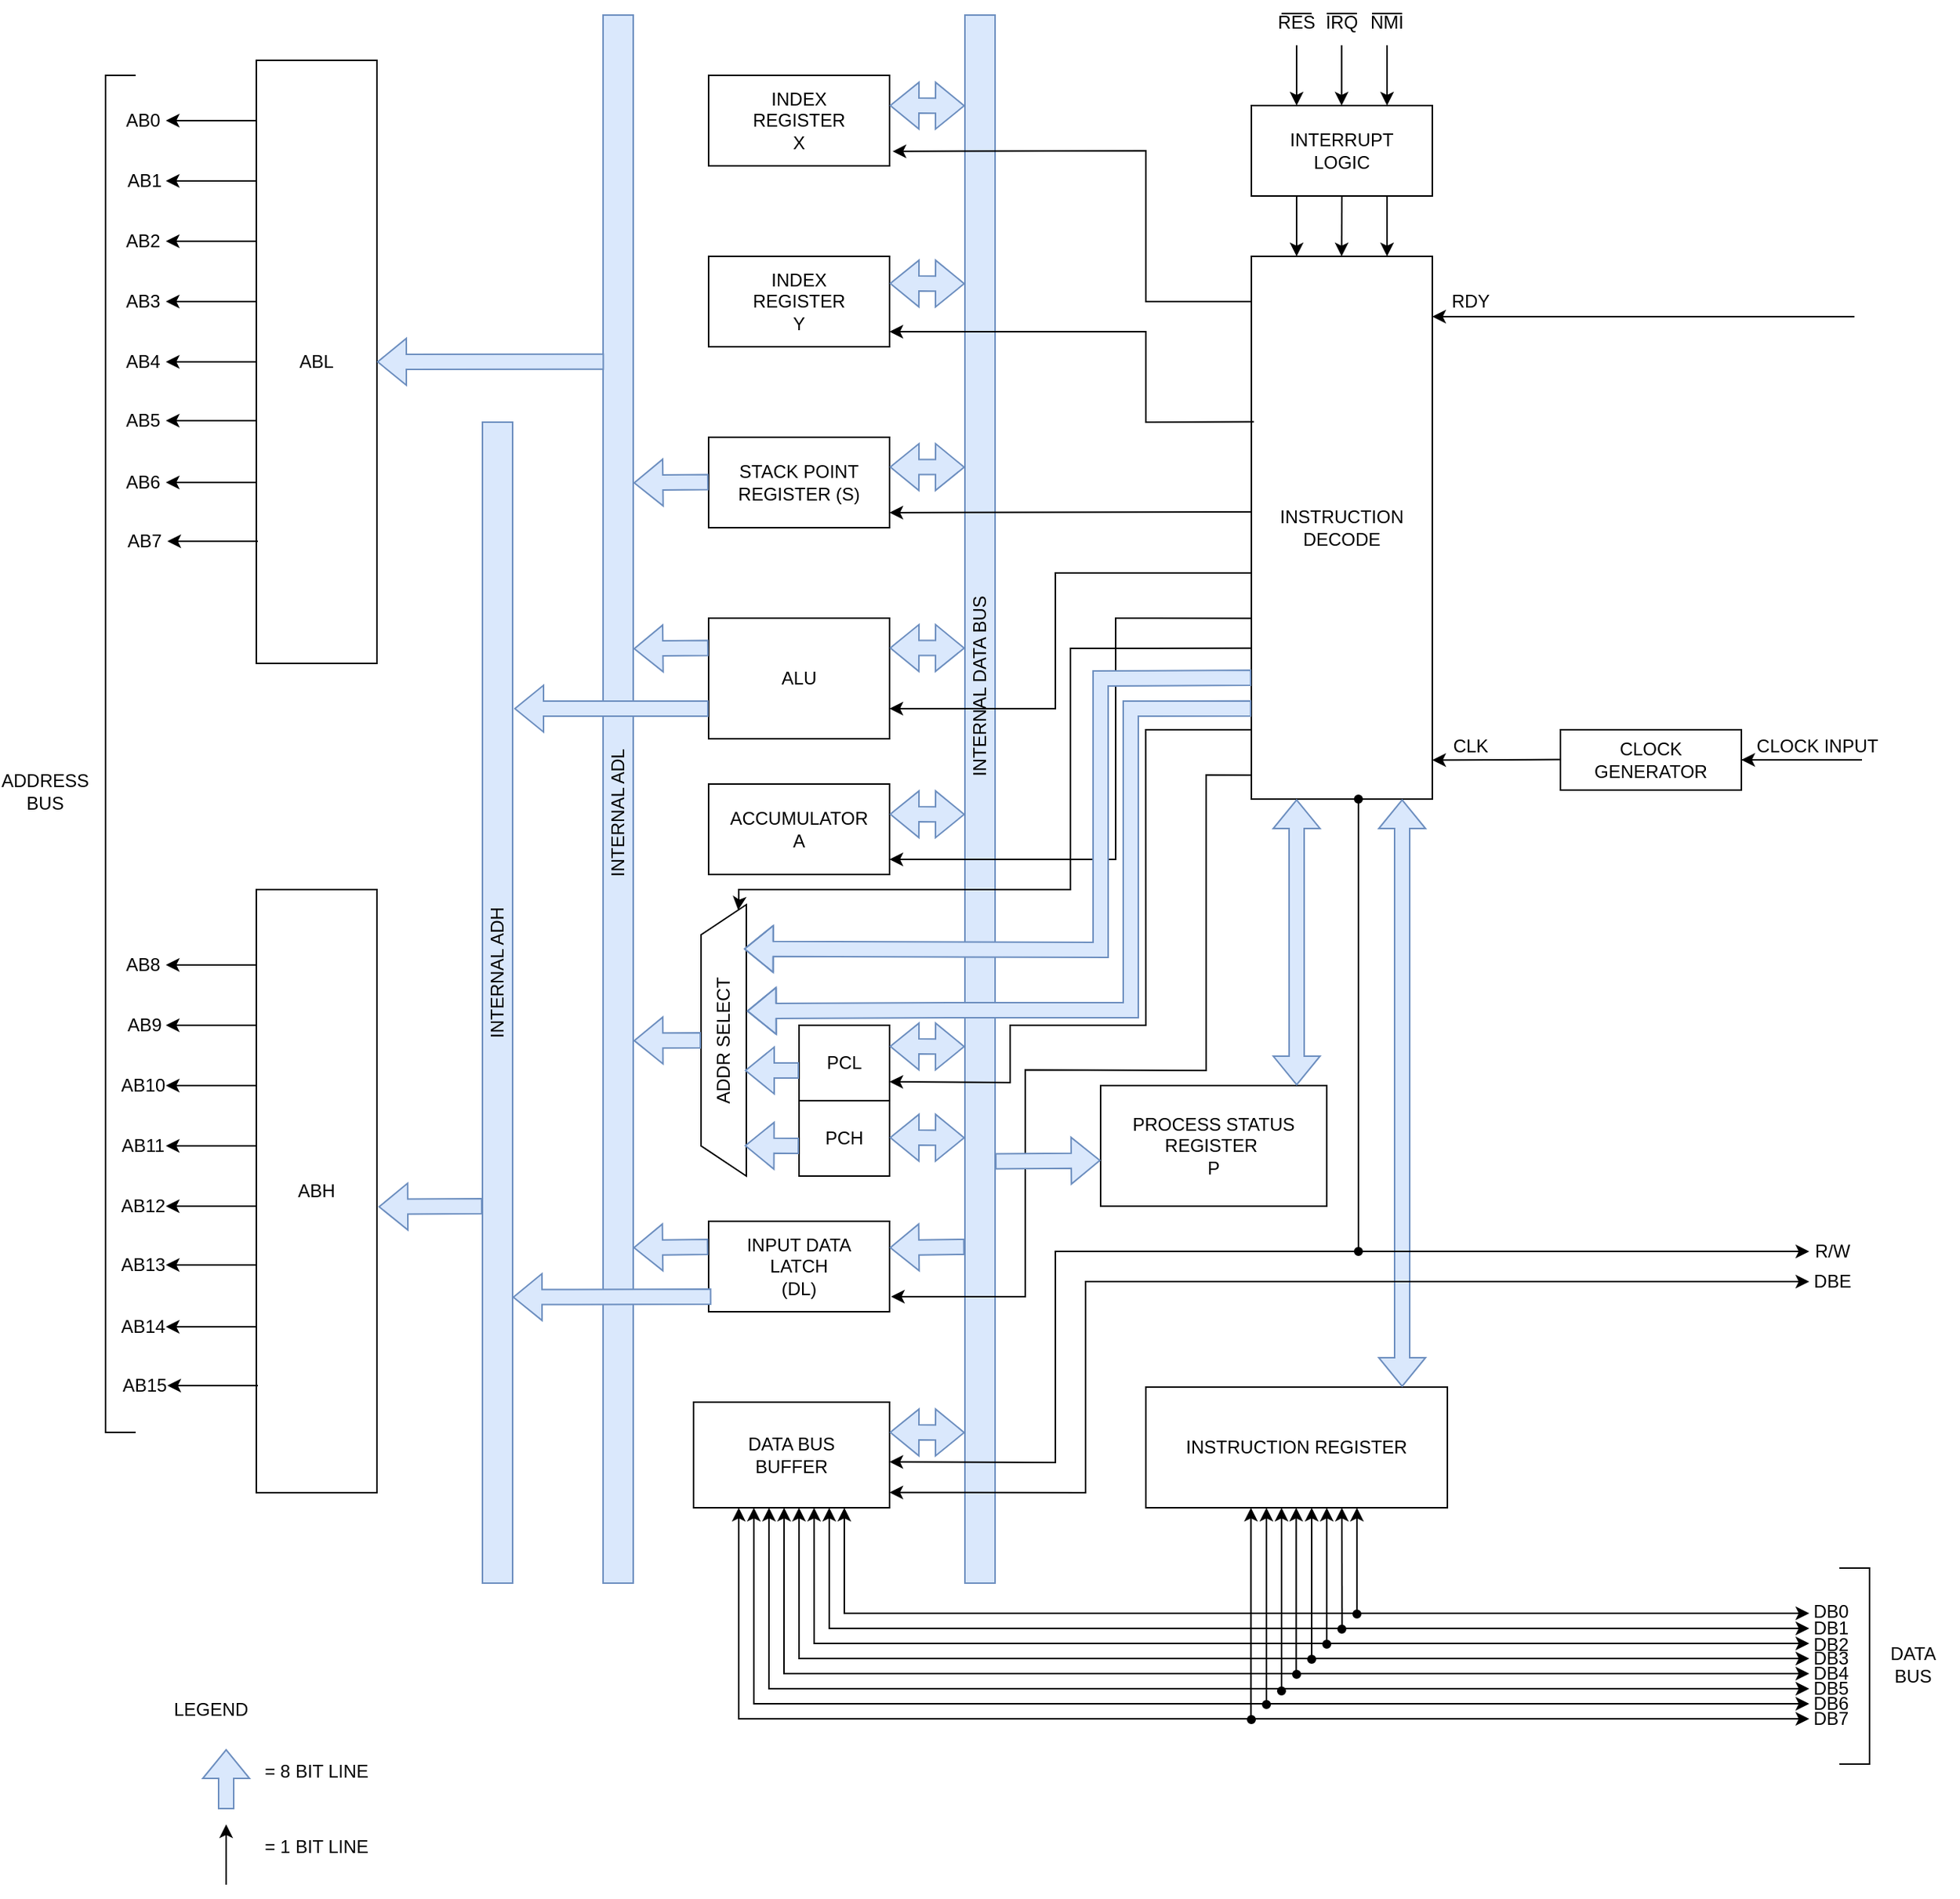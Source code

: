 <mxfile version="26.1.1">
  <diagram name="Page-1" id="vT3iJtzjQtRPzJRklqwh">
    <mxGraphModel dx="931" dy="643" grid="1" gridSize="10" guides="1" tooltips="1" connect="1" arrows="1" fold="1" page="1" pageScale="1" pageWidth="1575" pageHeight="1654" math="0" shadow="0">
      <root>
        <mxCell id="0" />
        <mxCell id="1" parent="0" />
        <mxCell id="IT8jkF3c_iKPxxVVUz1t-1" value="INSTRUCTION DECODE" style="rounded=0;whiteSpace=wrap;html=1;" parent="1" vertex="1">
          <mxGeometry x="1040" y="330" width="120" height="360" as="geometry" />
        </mxCell>
        <mxCell id="IT8jkF3c_iKPxxVVUz1t-2" value="CLOCK GENERATOR" style="rounded=0;whiteSpace=wrap;html=1;" parent="1" vertex="1">
          <mxGeometry x="1245" y="644" width="120" height="40" as="geometry" />
        </mxCell>
        <mxCell id="IT8jkF3c_iKPxxVVUz1t-9" value="" style="endArrow=classic;html=1;rounded=0;exitX=0;exitY=0.891;exitDx=0;exitDy=0;exitPerimeter=0;" parent="1" edge="1">
          <mxGeometry width="50" height="50" relative="1" as="geometry">
            <mxPoint x="1245" y="663.76" as="sourcePoint" />
            <mxPoint x="1160" y="664.12" as="targetPoint" />
          </mxGeometry>
        </mxCell>
        <mxCell id="IT8jkF3c_iKPxxVVUz1t-10" value="" style="endArrow=classic;html=1;rounded=0;" parent="1" target="IT8jkF3c_iKPxxVVUz1t-2" edge="1">
          <mxGeometry width="50" height="50" relative="1" as="geometry">
            <mxPoint x="1365" y="664" as="sourcePoint" />
            <mxPoint x="1415" y="614" as="targetPoint" />
            <Array as="points">
              <mxPoint x="1445" y="664" />
            </Array>
          </mxGeometry>
        </mxCell>
        <mxCell id="IT8jkF3c_iKPxxVVUz1t-11" value="CLOCK INPUT" style="text;html=1;align=center;verticalAlign=middle;resizable=0;points=[];autosize=1;strokeColor=none;fillColor=none;" parent="1" vertex="1">
          <mxGeometry x="1365" y="640" width="100" height="30" as="geometry" />
        </mxCell>
        <mxCell id="IT8jkF3c_iKPxxVVUz1t-12" value="" style="endArrow=classic;html=1;rounded=0;" parent="1" edge="1">
          <mxGeometry width="50" height="50" relative="1" as="geometry">
            <mxPoint x="1440" y="370" as="sourcePoint" />
            <mxPoint x="1160" y="370" as="targetPoint" />
          </mxGeometry>
        </mxCell>
        <mxCell id="IT8jkF3c_iKPxxVVUz1t-13" value="RDY" style="text;html=1;align=center;verticalAlign=middle;resizable=0;points=[];autosize=1;strokeColor=none;fillColor=none;" parent="1" vertex="1">
          <mxGeometry x="1160" y="345" width="50" height="30" as="geometry" />
        </mxCell>
        <mxCell id="IT8jkF3c_iKPxxVVUz1t-14" value="CLK" style="text;html=1;align=center;verticalAlign=middle;resizable=0;points=[];autosize=1;strokeColor=none;fillColor=none;" parent="1" vertex="1">
          <mxGeometry x="1160" y="640" width="50" height="30" as="geometry" />
        </mxCell>
        <mxCell id="IT8jkF3c_iKPxxVVUz1t-17" value="" style="endArrow=classic;html=1;rounded=0;entryX=0.333;entryY=0;entryDx=0;entryDy=0;entryPerimeter=0;" parent="1" edge="1">
          <mxGeometry width="50" height="50" relative="1" as="geometry">
            <mxPoint x="1070" y="290" as="sourcePoint" />
            <mxPoint x="1070" y="330" as="targetPoint" />
          </mxGeometry>
        </mxCell>
        <mxCell id="IT8jkF3c_iKPxxVVUz1t-18" value="" style="endArrow=classic;html=1;rounded=0;entryX=0.333;entryY=0;entryDx=0;entryDy=0;entryPerimeter=0;" parent="1" edge="1">
          <mxGeometry width="50" height="50" relative="1" as="geometry">
            <mxPoint x="1100" y="290" as="sourcePoint" />
            <mxPoint x="1099.84" y="330" as="targetPoint" />
          </mxGeometry>
        </mxCell>
        <mxCell id="IT8jkF3c_iKPxxVVUz1t-19" value="" style="endArrow=classic;html=1;rounded=0;entryX=0.333;entryY=0;entryDx=0;entryDy=0;entryPerimeter=0;" parent="1" edge="1">
          <mxGeometry width="50" height="50" relative="1" as="geometry">
            <mxPoint x="1130" y="290" as="sourcePoint" />
            <mxPoint x="1130" y="330" as="targetPoint" />
          </mxGeometry>
        </mxCell>
        <mxCell id="IT8jkF3c_iKPxxVVUz1t-21" value="INTERRUPT&lt;br&gt;LOGIC" style="rounded=0;whiteSpace=wrap;html=1;" parent="1" vertex="1">
          <mxGeometry x="1040" y="230" width="120" height="60" as="geometry" />
        </mxCell>
        <mxCell id="IT8jkF3c_iKPxxVVUz1t-22" value="" style="endArrow=classic;html=1;rounded=0;entryX=0.25;entryY=0;entryDx=0;entryDy=0;" parent="1" target="IT8jkF3c_iKPxxVVUz1t-21" edge="1">
          <mxGeometry width="50" height="50" relative="1" as="geometry">
            <mxPoint x="1070" y="190" as="sourcePoint" />
            <mxPoint x="1130" y="170" as="targetPoint" />
          </mxGeometry>
        </mxCell>
        <mxCell id="IT8jkF3c_iKPxxVVUz1t-23" value="" style="endArrow=classic;html=1;rounded=0;entryX=0.25;entryY=0;entryDx=0;entryDy=0;" parent="1" edge="1">
          <mxGeometry width="50" height="50" relative="1" as="geometry">
            <mxPoint x="1099.84" y="190" as="sourcePoint" />
            <mxPoint x="1099.84" y="230" as="targetPoint" />
          </mxGeometry>
        </mxCell>
        <mxCell id="IT8jkF3c_iKPxxVVUz1t-24" value="" style="endArrow=classic;html=1;rounded=0;entryX=0.25;entryY=0;entryDx=0;entryDy=0;" parent="1" edge="1">
          <mxGeometry width="50" height="50" relative="1" as="geometry">
            <mxPoint x="1130" y="190" as="sourcePoint" />
            <mxPoint x="1130" y="230" as="targetPoint" />
          </mxGeometry>
        </mxCell>
        <mxCell id="IT8jkF3c_iKPxxVVUz1t-26" value="RES" style="text;html=1;align=center;verticalAlign=middle;whiteSpace=wrap;rounded=0;" parent="1" vertex="1">
          <mxGeometry x="1040" y="160" width="60" height="30" as="geometry" />
        </mxCell>
        <mxCell id="IT8jkF3c_iKPxxVVUz1t-27" value="IRQ" style="text;html=1;align=center;verticalAlign=middle;whiteSpace=wrap;rounded=0;" parent="1" vertex="1">
          <mxGeometry x="1070" y="160" width="60" height="30" as="geometry" />
        </mxCell>
        <mxCell id="IT8jkF3c_iKPxxVVUz1t-28" value="NMI" style="text;html=1;align=center;verticalAlign=middle;whiteSpace=wrap;rounded=0;" parent="1" vertex="1">
          <mxGeometry x="1100" y="160" width="60" height="30" as="geometry" />
        </mxCell>
        <mxCell id="IT8jkF3c_iKPxxVVUz1t-31" value="" style="endArrow=none;html=1;rounded=0;" parent="1" edge="1">
          <mxGeometry width="50" height="50" relative="1" as="geometry">
            <mxPoint x="1080" y="169" as="sourcePoint" />
            <mxPoint x="1060" y="169" as="targetPoint" />
          </mxGeometry>
        </mxCell>
        <mxCell id="IT8jkF3c_iKPxxVVUz1t-34" value="" style="endArrow=none;html=1;rounded=0;" parent="1" edge="1">
          <mxGeometry width="50" height="50" relative="1" as="geometry">
            <mxPoint x="1110" y="169" as="sourcePoint" />
            <mxPoint x="1090" y="169" as="targetPoint" />
          </mxGeometry>
        </mxCell>
        <mxCell id="IT8jkF3c_iKPxxVVUz1t-35" value="" style="endArrow=none;html=1;rounded=0;" parent="1" edge="1">
          <mxGeometry width="50" height="50" relative="1" as="geometry">
            <mxPoint x="1140" y="169" as="sourcePoint" />
            <mxPoint x="1120" y="169" as="targetPoint" />
          </mxGeometry>
        </mxCell>
        <mxCell id="IT8jkF3c_iKPxxVVUz1t-36" value="INDEX &lt;br&gt;REGISTER&lt;div&gt;X&lt;/div&gt;" style="rounded=0;whiteSpace=wrap;html=1;" parent="1" vertex="1">
          <mxGeometry x="680" y="210" width="120" height="60" as="geometry" />
        </mxCell>
        <mxCell id="IT8jkF3c_iKPxxVVUz1t-37" value="INDEX &lt;br&gt;REGISTER&lt;div&gt;Y&lt;/div&gt;" style="rounded=0;whiteSpace=wrap;html=1;" parent="1" vertex="1">
          <mxGeometry x="680" y="330" width="120" height="60" as="geometry" />
        </mxCell>
        <mxCell id="IT8jkF3c_iKPxxVVUz1t-38" value="STACK POINT&lt;br&gt;REGISTER (S)" style="rounded=0;whiteSpace=wrap;html=1;" parent="1" vertex="1">
          <mxGeometry x="680" y="450" width="120" height="60" as="geometry" />
        </mxCell>
        <mxCell id="IT8jkF3c_iKPxxVVUz1t-39" value="&lt;div&gt;&lt;br&gt;&lt;/div&gt;ALU&lt;br&gt;&lt;div&gt;&lt;br&gt;&lt;/div&gt;" style="rounded=0;whiteSpace=wrap;html=1;" parent="1" vertex="1">
          <mxGeometry x="680" y="570" width="120" height="80" as="geometry" />
        </mxCell>
        <mxCell id="IT8jkF3c_iKPxxVVUz1t-40" value="&lt;div&gt;ACCUMULATOR&lt;br&gt;A&lt;/div&gt;" style="rounded=0;whiteSpace=wrap;html=1;" parent="1" vertex="1">
          <mxGeometry x="680" y="680" width="120" height="60" as="geometry" />
        </mxCell>
        <mxCell id="IT8jkF3c_iKPxxVVUz1t-41" value="PCL" style="rounded=0;whiteSpace=wrap;html=1;" parent="1" vertex="1">
          <mxGeometry x="740" y="840" width="60" height="50" as="geometry" />
        </mxCell>
        <mxCell id="IT8jkF3c_iKPxxVVUz1t-42" value="PCH" style="rounded=0;whiteSpace=wrap;html=1;" parent="1" vertex="1">
          <mxGeometry x="740" y="890" width="60" height="50" as="geometry" />
        </mxCell>
        <mxCell id="IT8jkF3c_iKPxxVVUz1t-43" value="INPUT DATA&lt;br&gt;LATCH&lt;br&gt;(DL)" style="rounded=0;whiteSpace=wrap;html=1;" parent="1" vertex="1">
          <mxGeometry x="680" y="970" width="120" height="60" as="geometry" />
        </mxCell>
        <mxCell id="IT8jkF3c_iKPxxVVUz1t-44" value="DATA BUS&lt;br&gt;BUFFER" style="rounded=0;whiteSpace=wrap;html=1;" parent="1" vertex="1">
          <mxGeometry x="670" y="1090" width="130" height="70" as="geometry" />
        </mxCell>
        <mxCell id="IT8jkF3c_iKPxxVVUz1t-46" value="" style="rounded=0;whiteSpace=wrap;html=1;fillColor=#dae8fc;strokeColor=#6c8ebf;" parent="1" vertex="1">
          <mxGeometry x="850" y="170" width="20" height="1040" as="geometry" />
        </mxCell>
        <mxCell id="IT8jkF3c_iKPxxVVUz1t-47" value="" style="shape=flexArrow;endArrow=classic;startArrow=classic;html=1;rounded=0;exitX=1;exitY=0.5;exitDx=0;exitDy=0;fillColor=#dae8fc;strokeColor=#6c8ebf;" parent="1" edge="1">
          <mxGeometry width="100" height="100" relative="1" as="geometry">
            <mxPoint x="800" y="230.0" as="sourcePoint" />
            <mxPoint x="850" y="230.14" as="targetPoint" />
          </mxGeometry>
        </mxCell>
        <mxCell id="IT8jkF3c_iKPxxVVUz1t-48" value="" style="shape=flexArrow;endArrow=classic;startArrow=classic;html=1;rounded=0;exitX=1;exitY=0.5;exitDx=0;exitDy=0;fillColor=#dae8fc;strokeColor=#6c8ebf;" parent="1" edge="1">
          <mxGeometry width="100" height="100" relative="1" as="geometry">
            <mxPoint x="800" y="348.0" as="sourcePoint" />
            <mxPoint x="850" y="348.14" as="targetPoint" />
          </mxGeometry>
        </mxCell>
        <mxCell id="IT8jkF3c_iKPxxVVUz1t-49" value="" style="shape=flexArrow;endArrow=classic;startArrow=classic;html=1;rounded=0;exitX=1;exitY=0.5;exitDx=0;exitDy=0;fillColor=#dae8fc;strokeColor=#6c8ebf;" parent="1" edge="1">
          <mxGeometry width="100" height="100" relative="1" as="geometry">
            <mxPoint x="800" y="469.71" as="sourcePoint" />
            <mxPoint x="850" y="469.85" as="targetPoint" />
          </mxGeometry>
        </mxCell>
        <mxCell id="IT8jkF3c_iKPxxVVUz1t-50" value="" style="shape=flexArrow;endArrow=classic;startArrow=classic;html=1;rounded=0;exitX=1;exitY=0.5;exitDx=0;exitDy=0;fillColor=#dae8fc;strokeColor=#6c8ebf;" parent="1" edge="1">
          <mxGeometry width="100" height="100" relative="1" as="geometry">
            <mxPoint x="800" y="589.71" as="sourcePoint" />
            <mxPoint x="850" y="589.85" as="targetPoint" />
          </mxGeometry>
        </mxCell>
        <mxCell id="IT8jkF3c_iKPxxVVUz1t-51" value="" style="shape=flexArrow;endArrow=classic;startArrow=classic;html=1;rounded=0;exitX=1;exitY=0.5;exitDx=0;exitDy=0;fillColor=#dae8fc;strokeColor=#6c8ebf;" parent="1" edge="1">
          <mxGeometry width="100" height="100" relative="1" as="geometry">
            <mxPoint x="800" y="700" as="sourcePoint" />
            <mxPoint x="850" y="700.14" as="targetPoint" />
          </mxGeometry>
        </mxCell>
        <mxCell id="IT8jkF3c_iKPxxVVUz1t-52" value="" style="shape=flexArrow;endArrow=classic;startArrow=classic;html=1;rounded=0;exitX=1;exitY=0.5;exitDx=0;exitDy=0;fillColor=#dae8fc;strokeColor=#6c8ebf;" parent="1" edge="1">
          <mxGeometry width="100" height="100" relative="1" as="geometry">
            <mxPoint x="800" y="854" as="sourcePoint" />
            <mxPoint x="850" y="854.14" as="targetPoint" />
          </mxGeometry>
        </mxCell>
        <mxCell id="IT8jkF3c_iKPxxVVUz1t-53" value="" style="shape=flexArrow;endArrow=classic;startArrow=classic;html=1;rounded=0;exitX=1;exitY=0.5;exitDx=0;exitDy=0;fillColor=#dae8fc;strokeColor=#6c8ebf;" parent="1" edge="1">
          <mxGeometry width="100" height="100" relative="1" as="geometry">
            <mxPoint x="800" y="914.5" as="sourcePoint" />
            <mxPoint x="850" y="914.64" as="targetPoint" />
          </mxGeometry>
        </mxCell>
        <mxCell id="IT8jkF3c_iKPxxVVUz1t-56" value="" style="endArrow=classic;html=1;rounded=0;exitX=0;exitY=0.929;exitDx=0;exitDy=0;exitPerimeter=0;" parent="1" edge="1">
          <mxGeometry width="50" height="50" relative="1" as="geometry">
            <mxPoint x="1040.0" y="674.1" as="sourcePoint" />
            <mxPoint x="801" y="1020" as="targetPoint" />
            <Array as="points">
              <mxPoint x="1010" y="674" />
              <mxPoint x="1010" y="870" />
              <mxPoint x="890" y="869.66" />
              <mxPoint x="890" y="1020" />
            </Array>
          </mxGeometry>
        </mxCell>
        <mxCell id="IT8jkF3c_iKPxxVVUz1t-57" value="" style="endArrow=classic;html=1;rounded=0;exitX=0.001;exitY=0.861;exitDx=0;exitDy=0;exitPerimeter=0;entryX=1;entryY=0.75;entryDx=0;entryDy=0;" parent="1" edge="1" target="IT8jkF3c_iKPxxVVUz1t-41">
          <mxGeometry width="50" height="50" relative="1" as="geometry">
            <mxPoint x="1040.0" y="644" as="sourcePoint" />
            <mxPoint x="799.88" y="851.54" as="targetPoint" />
            <Array as="points">
              <mxPoint x="969.88" y="644.04" />
              <mxPoint x="970" y="840" />
              <mxPoint x="920" y="840" />
              <mxPoint x="880" y="840" />
              <mxPoint x="880" y="878" />
            </Array>
          </mxGeometry>
        </mxCell>
        <mxCell id="IT8jkF3c_iKPxxVVUz1t-59" value="" style="rounded=0;whiteSpace=wrap;html=1;fillColor=#dae8fc;strokeColor=#6c8ebf;" parent="1" vertex="1">
          <mxGeometry x="610" y="170" width="20" height="1040" as="geometry" />
        </mxCell>
        <mxCell id="IT8jkF3c_iKPxxVVUz1t-60" value="" style="shape=flexArrow;endArrow=classic;html=1;rounded=0;entryX=1.009;entryY=0.313;entryDx=0;entryDy=0;entryPerimeter=0;exitX=0;exitY=0.75;exitDx=0;exitDy=0;fillColor=#dae8fc;strokeColor=#6c8ebf;" parent="1" edge="1">
          <mxGeometry width="50" height="50" relative="1" as="geometry">
            <mxPoint x="680" y="479.74" as="sourcePoint" />
            <mxPoint x="630.18" y="480.26" as="targetPoint" />
          </mxGeometry>
        </mxCell>
        <mxCell id="IT8jkF3c_iKPxxVVUz1t-61" value="" style="shape=flexArrow;endArrow=classic;html=1;rounded=0;entryX=1.009;entryY=0.313;entryDx=0;entryDy=0;entryPerimeter=0;exitX=0;exitY=0.75;exitDx=0;exitDy=0;fillColor=#dae8fc;strokeColor=#6c8ebf;" parent="1" edge="1">
          <mxGeometry width="50" height="50" relative="1" as="geometry">
            <mxPoint x="680" y="589.74" as="sourcePoint" />
            <mxPoint x="630.18" y="590.26" as="targetPoint" />
          </mxGeometry>
        </mxCell>
        <mxCell id="IT8jkF3c_iKPxxVVUz1t-63" value="" style="shape=flexArrow;endArrow=classic;html=1;rounded=0;entryX=1.009;entryY=0.313;entryDx=0;entryDy=0;entryPerimeter=0;exitX=0;exitY=0.75;exitDx=0;exitDy=0;fillColor=#dae8fc;strokeColor=#6c8ebf;" parent="1" edge="1">
          <mxGeometry width="50" height="50" relative="1" as="geometry">
            <mxPoint x="679.82" y="987" as="sourcePoint" />
            <mxPoint x="630" y="987.52" as="targetPoint" />
          </mxGeometry>
        </mxCell>
        <mxCell id="IT8jkF3c_iKPxxVVUz1t-64" value="" style="shape=flexArrow;endArrow=classic;html=1;rounded=0;entryX=1.009;entryY=0.313;entryDx=0;entryDy=0;entryPerimeter=0;exitX=0;exitY=0.75;exitDx=0;exitDy=0;fillColor=#dae8fc;strokeColor=#6c8ebf;" parent="1" edge="1">
          <mxGeometry width="50" height="50" relative="1" as="geometry">
            <mxPoint x="849.82" y="987" as="sourcePoint" />
            <mxPoint x="800" y="987.52" as="targetPoint" />
          </mxGeometry>
        </mxCell>
        <mxCell id="IT8jkF3c_iKPxxVVUz1t-67" value="ABL" style="rounded=0;whiteSpace=wrap;html=1;" parent="1" vertex="1">
          <mxGeometry x="380" y="200" width="80" height="400" as="geometry" />
        </mxCell>
        <mxCell id="IT8jkF3c_iKPxxVVUz1t-68" value="" style="rounded=0;whiteSpace=wrap;html=1;fillColor=#dae8fc;strokeColor=#6c8ebf;" parent="1" vertex="1">
          <mxGeometry x="530" y="440" width="20" height="770" as="geometry" />
        </mxCell>
        <mxCell id="IT8jkF3c_iKPxxVVUz1t-69" value="INTERNAL ADL" style="text;html=1;align=center;verticalAlign=middle;whiteSpace=wrap;rounded=0;rotation=-90;" parent="1" vertex="1">
          <mxGeometry x="540" y="684" width="160" height="30" as="geometry" />
        </mxCell>
        <mxCell id="IT8jkF3c_iKPxxVVUz1t-70" value="INTERNAL DATA BUS" style="text;html=1;align=center;verticalAlign=middle;whiteSpace=wrap;rounded=0;rotation=-90;" parent="1" vertex="1">
          <mxGeometry x="780" y="600" width="160" height="30" as="geometry" />
        </mxCell>
        <mxCell id="IT8jkF3c_iKPxxVVUz1t-71" value="INTERNAL ADH" style="text;html=1;align=center;verticalAlign=middle;whiteSpace=wrap;rounded=0;rotation=-90;" parent="1" vertex="1">
          <mxGeometry x="460" y="790" width="160" height="30" as="geometry" />
        </mxCell>
        <mxCell id="IT8jkF3c_iKPxxVVUz1t-72" value="" style="shape=flexArrow;endArrow=classic;html=1;rounded=0;entryX=1;entryY=0.5;entryDx=0;entryDy=0;exitX=0.032;exitY=0.221;exitDx=0;exitDy=0;exitPerimeter=0;fillColor=#dae8fc;strokeColor=#6c8ebf;" parent="1" source="IT8jkF3c_iKPxxVVUz1t-59" target="IT8jkF3c_iKPxxVVUz1t-67" edge="1">
          <mxGeometry width="50" height="50" relative="1" as="geometry">
            <mxPoint x="610" y="359.57" as="sourcePoint" />
            <mxPoint x="560.18" y="360.09" as="targetPoint" />
          </mxGeometry>
        </mxCell>
        <mxCell id="IT8jkF3c_iKPxxVVUz1t-73" value="ABH" style="rounded=0;whiteSpace=wrap;html=1;" parent="1" vertex="1">
          <mxGeometry x="380" y="750" width="80" height="400" as="geometry" />
        </mxCell>
        <mxCell id="IT8jkF3c_iKPxxVVUz1t-75" value="" style="shape=flexArrow;endArrow=classic;html=1;rounded=0;entryX=0;entryY=0.75;entryDx=0;entryDy=0;exitX=0;exitY=0.75;exitDx=0;exitDy=0;fillColor=#dae8fc;strokeColor=#6c8ebf;" parent="1" edge="1">
          <mxGeometry width="50" height="50" relative="1" as="geometry">
            <mxPoint x="681.82" y="1020" as="sourcePoint" />
            <mxPoint x="550" y="1020.34" as="targetPoint" />
          </mxGeometry>
        </mxCell>
        <mxCell id="IT8jkF3c_iKPxxVVUz1t-76" value="" style="shape=flexArrow;endArrow=classic;html=1;rounded=0;entryX=1.012;entryY=0.526;entryDx=0;entryDy=0;entryPerimeter=0;exitX=0;exitY=0.75;exitDx=0;exitDy=0;fillColor=#dae8fc;strokeColor=#6c8ebf;" parent="1" target="IT8jkF3c_iKPxxVVUz1t-73" edge="1">
          <mxGeometry width="50" height="50" relative="1" as="geometry">
            <mxPoint x="530" y="960" as="sourcePoint" />
            <mxPoint x="480.18" y="960.52" as="targetPoint" />
          </mxGeometry>
        </mxCell>
        <mxCell id="IT8jkF3c_iKPxxVVUz1t-77" value="" style="shape=flexArrow;endArrow=classic;html=1;rounded=0;exitX=0;exitY=0.75;exitDx=0;exitDy=0;fillColor=#dae8fc;strokeColor=#6c8ebf;" parent="1" edge="1">
          <mxGeometry width="50" height="50" relative="1" as="geometry">
            <mxPoint x="680" y="630" as="sourcePoint" />
            <mxPoint x="551" y="630" as="targetPoint" />
          </mxGeometry>
        </mxCell>
        <mxCell id="IT8jkF3c_iKPxxVVUz1t-78" value="PROCESS STATUS REGISTER&amp;nbsp;&lt;div&gt;P&lt;/div&gt;" style="rounded=0;whiteSpace=wrap;html=1;" parent="1" vertex="1">
          <mxGeometry x="940" y="880" width="150" height="80" as="geometry" />
        </mxCell>
        <mxCell id="IT8jkF3c_iKPxxVVUz1t-79" value="" style="shape=flexArrow;endArrow=classic;html=1;rounded=0;entryX=-0.011;entryY=0.655;entryDx=0;entryDy=0;entryPerimeter=0;exitX=1;exitY=0.731;exitDx=0;exitDy=0;fillColor=#dae8fc;strokeColor=#6c8ebf;exitPerimeter=0;" parent="1" source="IT8jkF3c_iKPxxVVUz1t-46" edge="1">
          <mxGeometry width="50" height="50" relative="1" as="geometry">
            <mxPoint x="873.74" y="929.96" as="sourcePoint" />
            <mxPoint x="940.0" y="929.66" as="targetPoint" />
          </mxGeometry>
        </mxCell>
        <mxCell id="IT8jkF3c_iKPxxVVUz1t-80" value="" style="shape=flexArrow;endArrow=classic;startArrow=classic;html=1;rounded=0;exitX=0.867;exitY=0;exitDx=0;exitDy=0;exitPerimeter=0;entryX=0.25;entryY=1;entryDx=0;entryDy=0;fillColor=#dae8fc;strokeColor=#6c8ebf;" parent="1" source="IT8jkF3c_iKPxxVVUz1t-78" target="IT8jkF3c_iKPxxVVUz1t-1" edge="1">
          <mxGeometry width="100" height="100" relative="1" as="geometry">
            <mxPoint x="990" y="780" as="sourcePoint" />
            <mxPoint x="1090" y="680" as="targetPoint" />
          </mxGeometry>
        </mxCell>
        <mxCell id="IT8jkF3c_iKPxxVVUz1t-81" value="INSTRUCTION REGISTER" style="rounded=0;whiteSpace=wrap;html=1;" parent="1" vertex="1">
          <mxGeometry x="970" y="1080" width="200" height="80" as="geometry" />
        </mxCell>
        <mxCell id="IT8jkF3c_iKPxxVVUz1t-82" value="" style="shape=flexArrow;endArrow=classic;startArrow=classic;html=1;rounded=0;fillColor=#dae8fc;strokeColor=#6c8ebf;exitX=0.85;exitY=0;exitDx=0;exitDy=0;exitPerimeter=0;" parent="1" source="IT8jkF3c_iKPxxVVUz1t-81" edge="1">
          <mxGeometry width="100" height="100" relative="1" as="geometry">
            <mxPoint x="1143" y="1070" as="sourcePoint" />
            <mxPoint x="1140" y="690" as="targetPoint" />
          </mxGeometry>
        </mxCell>
        <mxCell id="IT8jkF3c_iKPxxVVUz1t-84" value="" style="endArrow=classic;html=1;rounded=0;entryX=1.017;entryY=0.84;entryDx=0;entryDy=0;entryPerimeter=0;" parent="1" target="IT8jkF3c_iKPxxVVUz1t-36" edge="1">
          <mxGeometry width="50" height="50" relative="1" as="geometry">
            <mxPoint x="1040" y="360" as="sourcePoint" />
            <mxPoint x="790" y="210" as="targetPoint" />
            <Array as="points">
              <mxPoint x="970" y="360" />
              <mxPoint x="970" y="260" />
            </Array>
          </mxGeometry>
        </mxCell>
        <mxCell id="IT8jkF3c_iKPxxVVUz1t-85" value="" style="endArrow=classic;html=1;rounded=0;exitX=0.014;exitY=0.305;exitDx=0;exitDy=0;entryX=1.017;entryY=0.84;entryDx=0;entryDy=0;entryPerimeter=0;exitPerimeter=0;" parent="1" source="IT8jkF3c_iKPxxVVUz1t-1" edge="1">
          <mxGeometry width="50" height="50" relative="1" as="geometry">
            <mxPoint x="1038" y="480" as="sourcePoint" />
            <mxPoint x="800" y="380" as="targetPoint" />
            <Array as="points">
              <mxPoint x="970" y="440" />
              <mxPoint x="970" y="380" />
            </Array>
          </mxGeometry>
        </mxCell>
        <mxCell id="IT8jkF3c_iKPxxVVUz1t-86" value="" style="endArrow=classic;html=1;rounded=0;entryX=1;entryY=0.833;entryDx=0;entryDy=0;entryPerimeter=0;exitX=0.004;exitY=0.471;exitDx=0;exitDy=0;exitPerimeter=0;" parent="1" source="IT8jkF3c_iKPxxVVUz1t-1" target="IT8jkF3c_iKPxxVVUz1t-38" edge="1">
          <mxGeometry width="50" height="50" relative="1" as="geometry">
            <mxPoint x="1030" y="500" as="sourcePoint" />
            <mxPoint x="1010" y="460" as="targetPoint" />
          </mxGeometry>
        </mxCell>
        <mxCell id="IT8jkF3c_iKPxxVVUz1t-87" value="" style="endArrow=classic;html=1;rounded=0;entryX=1;entryY=0.75;entryDx=0;entryDy=0;exitX=-0.001;exitY=0.606;exitDx=0;exitDy=0;exitPerimeter=0;" parent="1" target="IT8jkF3c_iKPxxVVUz1t-39" edge="1">
          <mxGeometry width="50" height="50" relative="1" as="geometry">
            <mxPoint x="1040" y="540" as="sourcePoint" />
            <mxPoint x="800" y="540" as="targetPoint" />
            <Array as="points">
              <mxPoint x="910" y="540" />
              <mxPoint x="910" y="630" />
            </Array>
          </mxGeometry>
        </mxCell>
        <mxCell id="IT8jkF3c_iKPxxVVUz1t-88" value="" style="endArrow=classic;html=1;rounded=0;exitX=0;exitY=0.667;exitDx=0;exitDy=0;exitPerimeter=0;entryX=1;entryY=0.833;entryDx=0;entryDy=0;entryPerimeter=0;" parent="1" target="IT8jkF3c_iKPxxVVUz1t-40" edge="1" source="IT8jkF3c_iKPxxVVUz1t-1">
          <mxGeometry width="50" height="50" relative="1" as="geometry">
            <mxPoint x="1040" y="581.5" as="sourcePoint" />
            <mxPoint x="810" y="730" as="targetPoint" />
            <Array as="points">
              <mxPoint x="950" y="570" />
              <mxPoint x="950" y="730" />
            </Array>
          </mxGeometry>
        </mxCell>
        <mxCell id="IT8jkF3c_iKPxxVVUz1t-89" value="" style="endArrow=classic;startArrow=classic;html=1;rounded=0;exitX=1;exitY=0.709;exitDx=0;exitDy=0;exitPerimeter=0;" parent="1" edge="1">
          <mxGeometry width="50" height="50" relative="1" as="geometry">
            <mxPoint x="800" y="1129.63" as="sourcePoint" />
            <mxPoint x="1410" y="990" as="targetPoint" />
            <Array as="points">
              <mxPoint x="910" y="1130" />
              <mxPoint x="910" y="990" />
            </Array>
          </mxGeometry>
        </mxCell>
        <mxCell id="IT8jkF3c_iKPxxVVUz1t-90" value="R/W" style="text;html=1;align=center;verticalAlign=middle;resizable=0;points=[];autosize=1;strokeColor=none;fillColor=none;" parent="1" vertex="1">
          <mxGeometry x="1400" y="975" width="50" height="30" as="geometry" />
        </mxCell>
        <mxCell id="IT8jkF3c_iKPxxVVUz1t-92" value="" style="endArrow=classic;startArrow=classic;html=1;rounded=0;exitX=1.016;exitY=0.926;exitDx=0;exitDy=0;exitPerimeter=0;" parent="1" edge="1">
          <mxGeometry width="50" height="50" relative="1" as="geometry">
            <mxPoint x="800.0" y="1149.82" as="sourcePoint" />
            <mxPoint x="1410" y="1010" as="targetPoint" />
            <Array as="points">
              <mxPoint x="930" y="1150" />
              <mxPoint x="930" y="1010" />
            </Array>
          </mxGeometry>
        </mxCell>
        <mxCell id="IT8jkF3c_iKPxxVVUz1t-97" value="DBE" style="text;html=1;align=center;verticalAlign=middle;resizable=0;points=[];autosize=1;strokeColor=none;fillColor=none;" parent="1" vertex="1">
          <mxGeometry x="1400" y="995" width="50" height="30" as="geometry" />
        </mxCell>
        <mxCell id="IT8jkF3c_iKPxxVVUz1t-98" value="" style="endArrow=none;html=1;rounded=0;" parent="1" source="IT8jkF3c_iKPxxVVUz1t-103" edge="1">
          <mxGeometry width="50" height="50" relative="1" as="geometry">
            <mxPoint x="1111" y="990" as="sourcePoint" />
            <mxPoint x="1111" y="690" as="targetPoint" />
          </mxGeometry>
        </mxCell>
        <mxCell id="IT8jkF3c_iKPxxVVUz1t-100" value="" style="ellipse;whiteSpace=wrap;html=1;strokeColor=default;fillColor=#000000;" parent="1" vertex="1">
          <mxGeometry x="1108.5" y="687.5" width="5" height="5" as="geometry" />
        </mxCell>
        <mxCell id="IT8jkF3c_iKPxxVVUz1t-106" value="" style="endArrow=none;html=1;rounded=0;" parent="1" target="IT8jkF3c_iKPxxVVUz1t-103" edge="1">
          <mxGeometry width="50" height="50" relative="1" as="geometry">
            <mxPoint x="1111" y="990" as="sourcePoint" />
            <mxPoint x="1111" y="690" as="targetPoint" />
          </mxGeometry>
        </mxCell>
        <mxCell id="IT8jkF3c_iKPxxVVUz1t-103" value="" style="ellipse;whiteSpace=wrap;html=1;strokeColor=default;fillColor=#000000;" parent="1" vertex="1">
          <mxGeometry x="1108.5" y="987.5" width="5" height="5" as="geometry" />
        </mxCell>
        <mxCell id="IT8jkF3c_iKPxxVVUz1t-107" value="" style="endArrow=classic;startArrow=classic;html=1;rounded=0;" parent="1" edge="1">
          <mxGeometry width="50" height="50" relative="1" as="geometry">
            <mxPoint x="1410" y="1230" as="sourcePoint" />
            <mxPoint x="770" y="1160" as="targetPoint" />
            <Array as="points">
              <mxPoint x="770" y="1230" />
            </Array>
          </mxGeometry>
        </mxCell>
        <mxCell id="IT8jkF3c_iKPxxVVUz1t-108" value="" style="endArrow=classic;startArrow=classic;html=1;rounded=0;" parent="1" edge="1">
          <mxGeometry width="50" height="50" relative="1" as="geometry">
            <mxPoint x="1410" y="1240" as="sourcePoint" />
            <mxPoint x="760" y="1160" as="targetPoint" />
            <Array as="points">
              <mxPoint x="760" y="1240" />
            </Array>
          </mxGeometry>
        </mxCell>
        <mxCell id="IT8jkF3c_iKPxxVVUz1t-109" value="" style="endArrow=classic;startArrow=classic;html=1;rounded=0;entryX=0.615;entryY=1;entryDx=0;entryDy=0;entryPerimeter=0;" parent="1" target="IT8jkF3c_iKPxxVVUz1t-44" edge="1">
          <mxGeometry width="50" height="50" relative="1" as="geometry">
            <mxPoint x="1410" y="1250" as="sourcePoint" />
            <mxPoint x="750" y="1170" as="targetPoint" />
            <Array as="points">
              <mxPoint x="750" y="1250" />
            </Array>
          </mxGeometry>
        </mxCell>
        <mxCell id="IT8jkF3c_iKPxxVVUz1t-110" value="" style="endArrow=classic;startArrow=classic;html=1;rounded=0;entryX=0.538;entryY=1;entryDx=0;entryDy=0;entryPerimeter=0;" parent="1" target="IT8jkF3c_iKPxxVVUz1t-44" edge="1">
          <mxGeometry width="50" height="50" relative="1" as="geometry">
            <mxPoint x="1410" y="1260" as="sourcePoint" />
            <mxPoint x="740" y="1170" as="targetPoint" />
            <Array as="points">
              <mxPoint x="740" y="1260" />
            </Array>
          </mxGeometry>
        </mxCell>
        <mxCell id="IT8jkF3c_iKPxxVVUz1t-112" value="" style="endArrow=classic;startArrow=classic;html=1;rounded=0;entryX=0.462;entryY=1;entryDx=0;entryDy=0;entryPerimeter=0;" parent="1" target="IT8jkF3c_iKPxxVVUz1t-44" edge="1">
          <mxGeometry width="50" height="50" relative="1" as="geometry">
            <mxPoint x="1410" y="1270" as="sourcePoint" />
            <mxPoint x="750" y="1160" as="targetPoint" />
            <Array as="points">
              <mxPoint x="1070" y="1270" />
              <mxPoint x="730" y="1270" />
            </Array>
          </mxGeometry>
        </mxCell>
        <mxCell id="IT8jkF3c_iKPxxVVUz1t-113" value="" style="endArrow=classic;startArrow=classic;html=1;rounded=0;entryX=0.385;entryY=1;entryDx=0;entryDy=0;entryPerimeter=0;" parent="1" target="IT8jkF3c_iKPxxVVUz1t-44" edge="1">
          <mxGeometry width="50" height="50" relative="1" as="geometry">
            <mxPoint x="1410" y="1280" as="sourcePoint" />
            <mxPoint x="740" y="1160" as="targetPoint" />
            <Array as="points">
              <mxPoint x="720" y="1280" />
            </Array>
          </mxGeometry>
        </mxCell>
        <mxCell id="IT8jkF3c_iKPxxVVUz1t-114" value="" style="endArrow=classic;startArrow=classic;html=1;rounded=0;" parent="1" edge="1">
          <mxGeometry width="50" height="50" relative="1" as="geometry">
            <mxPoint x="1410" y="1290" as="sourcePoint" />
            <mxPoint x="710" y="1160" as="targetPoint" />
            <Array as="points">
              <mxPoint x="710" y="1290" />
            </Array>
          </mxGeometry>
        </mxCell>
        <mxCell id="IT8jkF3c_iKPxxVVUz1t-115" value="" style="endArrow=classic;startArrow=classic;html=1;rounded=0;" parent="1" edge="1">
          <mxGeometry width="50" height="50" relative="1" as="geometry">
            <mxPoint x="1410" y="1300" as="sourcePoint" />
            <mxPoint x="700" y="1160" as="targetPoint" />
            <Array as="points">
              <mxPoint x="700" y="1300" />
            </Array>
          </mxGeometry>
        </mxCell>
        <mxCell id="IT8jkF3c_iKPxxVVUz1t-116" value="DB0" style="text;html=1;align=center;verticalAlign=middle;resizable=0;points=[];autosize=1;strokeColor=none;fillColor=none;" parent="1" vertex="1">
          <mxGeometry x="1399" y="1214" width="50" height="30" as="geometry" />
        </mxCell>
        <mxCell id="IT8jkF3c_iKPxxVVUz1t-117" value="DB1" style="text;html=1;align=center;verticalAlign=middle;resizable=0;points=[];autosize=1;strokeColor=none;fillColor=none;" parent="1" vertex="1">
          <mxGeometry x="1399" y="1225" width="50" height="30" as="geometry" />
        </mxCell>
        <mxCell id="IT8jkF3c_iKPxxVVUz1t-118" value="DB2" style="text;html=1;align=center;verticalAlign=middle;resizable=0;points=[];autosize=1;strokeColor=none;fillColor=none;" parent="1" vertex="1">
          <mxGeometry x="1399" y="1236" width="50" height="30" as="geometry" />
        </mxCell>
        <mxCell id="IT8jkF3c_iKPxxVVUz1t-119" value="DB3" style="text;html=1;align=center;verticalAlign=middle;resizable=0;points=[];autosize=1;strokeColor=none;fillColor=none;" parent="1" vertex="1">
          <mxGeometry x="1399" y="1245" width="50" height="30" as="geometry" />
        </mxCell>
        <mxCell id="IT8jkF3c_iKPxxVVUz1t-120" value="DB4" style="text;html=1;align=center;verticalAlign=middle;resizable=0;points=[];autosize=1;strokeColor=none;fillColor=none;" parent="1" vertex="1">
          <mxGeometry x="1399" y="1255" width="50" height="30" as="geometry" />
        </mxCell>
        <mxCell id="IT8jkF3c_iKPxxVVUz1t-121" value="DB5" style="text;html=1;align=center;verticalAlign=middle;resizable=0;points=[];autosize=1;strokeColor=none;fillColor=none;" parent="1" vertex="1">
          <mxGeometry x="1399" y="1265" width="50" height="30" as="geometry" />
        </mxCell>
        <mxCell id="IT8jkF3c_iKPxxVVUz1t-122" value="DB6" style="text;html=1;align=center;verticalAlign=middle;resizable=0;points=[];autosize=1;strokeColor=none;fillColor=none;" parent="1" vertex="1">
          <mxGeometry x="1399" y="1275" width="50" height="30" as="geometry" />
        </mxCell>
        <mxCell id="IT8jkF3c_iKPxxVVUz1t-123" value="DB7" style="text;html=1;align=center;verticalAlign=middle;resizable=0;points=[];autosize=1;strokeColor=none;fillColor=none;" parent="1" vertex="1">
          <mxGeometry x="1399" y="1285" width="50" height="30" as="geometry" />
        </mxCell>
        <mxCell id="IT8jkF3c_iKPxxVVUz1t-125" value="" style="endArrow=classic;html=1;rounded=0;entryX=0.2;entryY=1;entryDx=0;entryDy=0;entryPerimeter=0;" parent="1" edge="1">
          <mxGeometry width="50" height="50" relative="1" as="geometry">
            <mxPoint x="1039.72" y="1300" as="sourcePoint" />
            <mxPoint x="1039.72" y="1160" as="targetPoint" />
          </mxGeometry>
        </mxCell>
        <mxCell id="IT8jkF3c_iKPxxVVUz1t-126" value="" style="endArrow=classic;html=1;rounded=0;entryX=0.2;entryY=1;entryDx=0;entryDy=0;entryPerimeter=0;" parent="1" edge="1">
          <mxGeometry width="50" height="50" relative="1" as="geometry">
            <mxPoint x="1050" y="1290" as="sourcePoint" />
            <mxPoint x="1050" y="1160" as="targetPoint" />
          </mxGeometry>
        </mxCell>
        <mxCell id="IT8jkF3c_iKPxxVVUz1t-127" value="" style="endArrow=classic;html=1;rounded=0;" parent="1" edge="1">
          <mxGeometry width="50" height="50" relative="1" as="geometry">
            <mxPoint x="1060" y="1280" as="sourcePoint" />
            <mxPoint x="1060" y="1160" as="targetPoint" />
          </mxGeometry>
        </mxCell>
        <mxCell id="IT8jkF3c_iKPxxVVUz1t-128" value="" style="endArrow=classic;html=1;rounded=0;" parent="1" edge="1">
          <mxGeometry width="50" height="50" relative="1" as="geometry">
            <mxPoint x="1069.72" y="1270" as="sourcePoint" />
            <mxPoint x="1069.72" y="1160" as="targetPoint" />
          </mxGeometry>
        </mxCell>
        <mxCell id="IT8jkF3c_iKPxxVVUz1t-129" value="" style="endArrow=classic;html=1;rounded=0;" parent="1" edge="1">
          <mxGeometry width="50" height="50" relative="1" as="geometry">
            <mxPoint x="1080" y="1260" as="sourcePoint" />
            <mxPoint x="1080" y="1160" as="targetPoint" />
          </mxGeometry>
        </mxCell>
        <mxCell id="IT8jkF3c_iKPxxVVUz1t-130" value="" style="endArrow=classic;html=1;rounded=0;entryX=0.7;entryY=1;entryDx=0;entryDy=0;entryPerimeter=0;" parent="1" edge="1">
          <mxGeometry width="50" height="50" relative="1" as="geometry">
            <mxPoint x="1090" y="1250" as="sourcePoint" />
            <mxPoint x="1090" y="1160" as="targetPoint" />
          </mxGeometry>
        </mxCell>
        <mxCell id="IT8jkF3c_iKPxxVVUz1t-131" value="" style="endArrow=classic;html=1;rounded=0;" parent="1" edge="1">
          <mxGeometry width="50" height="50" relative="1" as="geometry">
            <mxPoint x="1100.17" y="1240" as="sourcePoint" />
            <mxPoint x="1100" y="1160" as="targetPoint" />
          </mxGeometry>
        </mxCell>
        <mxCell id="IT8jkF3c_iKPxxVVUz1t-132" value="" style="endArrow=classic;html=1;rounded=0;entryX=0.7;entryY=1;entryDx=0;entryDy=0;entryPerimeter=0;" parent="1" target="IT8jkF3c_iKPxxVVUz1t-81" edge="1">
          <mxGeometry width="50" height="50" relative="1" as="geometry">
            <mxPoint x="1110" y="1230" as="sourcePoint" />
            <mxPoint x="1110" y="1170" as="targetPoint" />
          </mxGeometry>
        </mxCell>
        <mxCell id="IT8jkF3c_iKPxxVVUz1t-133" value="" style="ellipse;whiteSpace=wrap;html=1;strokeColor=default;fillColor=#000000;" parent="1" vertex="1">
          <mxGeometry x="1107.5" y="1228" width="5" height="5" as="geometry" />
        </mxCell>
        <mxCell id="IT8jkF3c_iKPxxVVUz1t-138" value="" style="ellipse;whiteSpace=wrap;html=1;strokeColor=default;fillColor=#000000;" parent="1" vertex="1">
          <mxGeometry x="1097.5" y="1238" width="5" height="5" as="geometry" />
        </mxCell>
        <mxCell id="IT8jkF3c_iKPxxVVUz1t-139" value="" style="ellipse;whiteSpace=wrap;html=1;strokeColor=default;fillColor=#000000;" parent="1" vertex="1">
          <mxGeometry x="1087.5" y="1248" width="5" height="5" as="geometry" />
        </mxCell>
        <mxCell id="IT8jkF3c_iKPxxVVUz1t-140" value="" style="ellipse;whiteSpace=wrap;html=1;strokeColor=default;fillColor=#000000;" parent="1" vertex="1">
          <mxGeometry x="1077.5" y="1258" width="5" height="5" as="geometry" />
        </mxCell>
        <mxCell id="IT8jkF3c_iKPxxVVUz1t-141" value="" style="ellipse;whiteSpace=wrap;html=1;strokeColor=default;fillColor=#000000;" parent="1" vertex="1">
          <mxGeometry x="1067.5" y="1268" width="5" height="5" as="geometry" />
        </mxCell>
        <mxCell id="IT8jkF3c_iKPxxVVUz1t-142" value="" style="ellipse;whiteSpace=wrap;html=1;strokeColor=default;fillColor=#000000;" parent="1" vertex="1">
          <mxGeometry x="1057.5" y="1279" width="5" height="5" as="geometry" />
        </mxCell>
        <mxCell id="IT8jkF3c_iKPxxVVUz1t-143" value="" style="ellipse;whiteSpace=wrap;html=1;strokeColor=default;fillColor=#000000;" parent="1" vertex="1">
          <mxGeometry x="1047.5" y="1288" width="5" height="5" as="geometry" />
        </mxCell>
        <mxCell id="IT8jkF3c_iKPxxVVUz1t-144" value="" style="ellipse;whiteSpace=wrap;html=1;strokeColor=default;fillColor=#000000;" parent="1" vertex="1">
          <mxGeometry x="1037.5" y="1298" width="5" height="5" as="geometry" />
        </mxCell>
        <mxCell id="IT8jkF3c_iKPxxVVUz1t-145" value="" style="endArrow=none;html=1;rounded=0;" parent="1" edge="1">
          <mxGeometry width="50" height="50" relative="1" as="geometry">
            <mxPoint x="1430" y="1330" as="sourcePoint" />
            <mxPoint x="1430" y="1200" as="targetPoint" />
            <Array as="points">
              <mxPoint x="1450" y="1330" />
              <mxPoint x="1450" y="1200" />
            </Array>
          </mxGeometry>
        </mxCell>
        <mxCell id="IT8jkF3c_iKPxxVVUz1t-146" value="DATA&lt;br&gt;BUS" style="text;html=1;align=center;verticalAlign=middle;whiteSpace=wrap;rounded=0;" parent="1" vertex="1">
          <mxGeometry x="1449" y="1249" width="60" height="30" as="geometry" />
        </mxCell>
        <mxCell id="IT8jkF3c_iKPxxVVUz1t-147" value="" style="endArrow=classic;html=1;rounded=0;entryX=0.75;entryY=0.5;entryDx=0;entryDy=0;entryPerimeter=0;" parent="1" target="IT8jkF3c_iKPxxVVUz1t-149" edge="1">
          <mxGeometry width="50" height="50" relative="1" as="geometry">
            <mxPoint x="380" y="240" as="sourcePoint" />
            <mxPoint x="321" y="240" as="targetPoint" />
          </mxGeometry>
        </mxCell>
        <mxCell id="IT8jkF3c_iKPxxVVUz1t-149" value="AB0" style="text;html=1;align=center;verticalAlign=middle;whiteSpace=wrap;rounded=0;" parent="1" vertex="1">
          <mxGeometry x="275" y="225" width="60" height="30" as="geometry" />
        </mxCell>
        <mxCell id="IT8jkF3c_iKPxxVVUz1t-150" value="" style="endArrow=classic;html=1;rounded=0;" parent="1" edge="1">
          <mxGeometry width="50" height="50" relative="1" as="geometry">
            <mxPoint x="380" y="280" as="sourcePoint" />
            <mxPoint x="320" y="280" as="targetPoint" />
          </mxGeometry>
        </mxCell>
        <mxCell id="IT8jkF3c_iKPxxVVUz1t-151" value="AB1" style="text;html=1;align=center;verticalAlign=middle;whiteSpace=wrap;rounded=0;" parent="1" vertex="1">
          <mxGeometry x="276" y="265" width="60" height="30" as="geometry" />
        </mxCell>
        <mxCell id="IT8jkF3c_iKPxxVVUz1t-152" value="" style="endArrow=classic;html=1;rounded=0;entryX=0.75;entryY=0.5;entryDx=0;entryDy=0;entryPerimeter=0;" parent="1" target="IT8jkF3c_iKPxxVVUz1t-153" edge="1">
          <mxGeometry width="50" height="50" relative="1" as="geometry">
            <mxPoint x="380" y="320" as="sourcePoint" />
            <mxPoint x="321" y="320" as="targetPoint" />
          </mxGeometry>
        </mxCell>
        <mxCell id="IT8jkF3c_iKPxxVVUz1t-153" value="AB2" style="text;html=1;align=center;verticalAlign=middle;whiteSpace=wrap;rounded=0;" parent="1" vertex="1">
          <mxGeometry x="275" y="305" width="60" height="30" as="geometry" />
        </mxCell>
        <mxCell id="IT8jkF3c_iKPxxVVUz1t-154" value="" style="endArrow=classic;html=1;rounded=0;entryX=0.75;entryY=0.5;entryDx=0;entryDy=0;entryPerimeter=0;" parent="1" target="IT8jkF3c_iKPxxVVUz1t-155" edge="1">
          <mxGeometry width="50" height="50" relative="1" as="geometry">
            <mxPoint x="380" y="360" as="sourcePoint" />
            <mxPoint x="321" y="360" as="targetPoint" />
          </mxGeometry>
        </mxCell>
        <mxCell id="IT8jkF3c_iKPxxVVUz1t-155" value="AB3" style="text;html=1;align=center;verticalAlign=middle;whiteSpace=wrap;rounded=0;" parent="1" vertex="1">
          <mxGeometry x="275" y="345" width="60" height="30" as="geometry" />
        </mxCell>
        <mxCell id="IT8jkF3c_iKPxxVVUz1t-156" value="" style="endArrow=classic;html=1;rounded=0;entryX=0.75;entryY=0.5;entryDx=0;entryDy=0;entryPerimeter=0;" parent="1" target="IT8jkF3c_iKPxxVVUz1t-157" edge="1">
          <mxGeometry width="50" height="50" relative="1" as="geometry">
            <mxPoint x="380" y="400" as="sourcePoint" />
            <mxPoint x="321" y="400" as="targetPoint" />
          </mxGeometry>
        </mxCell>
        <mxCell id="IT8jkF3c_iKPxxVVUz1t-157" value="AB4" style="text;html=1;align=center;verticalAlign=middle;whiteSpace=wrap;rounded=0;" parent="1" vertex="1">
          <mxGeometry x="275" y="385" width="60" height="30" as="geometry" />
        </mxCell>
        <mxCell id="IT8jkF3c_iKPxxVVUz1t-158" value="" style="endArrow=classic;html=1;rounded=0;entryX=0.75;entryY=0.5;entryDx=0;entryDy=0;entryPerimeter=0;" parent="1" target="IT8jkF3c_iKPxxVVUz1t-159" edge="1">
          <mxGeometry width="50" height="50" relative="1" as="geometry">
            <mxPoint x="380" y="439" as="sourcePoint" />
            <mxPoint x="321" y="439" as="targetPoint" />
          </mxGeometry>
        </mxCell>
        <mxCell id="IT8jkF3c_iKPxxVVUz1t-159" value="AB5" style="text;html=1;align=center;verticalAlign=middle;whiteSpace=wrap;rounded=0;" parent="1" vertex="1">
          <mxGeometry x="275" y="424" width="60" height="30" as="geometry" />
        </mxCell>
        <mxCell id="IT8jkF3c_iKPxxVVUz1t-160" value="" style="endArrow=classic;html=1;rounded=0;entryX=0.75;entryY=0.5;entryDx=0;entryDy=0;entryPerimeter=0;" parent="1" target="IT8jkF3c_iKPxxVVUz1t-161" edge="1">
          <mxGeometry width="50" height="50" relative="1" as="geometry">
            <mxPoint x="380" y="480" as="sourcePoint" />
            <mxPoint x="321" y="480" as="targetPoint" />
          </mxGeometry>
        </mxCell>
        <mxCell id="IT8jkF3c_iKPxxVVUz1t-161" value="AB6" style="text;html=1;align=center;verticalAlign=middle;whiteSpace=wrap;rounded=0;" parent="1" vertex="1">
          <mxGeometry x="275" y="465" width="60" height="30" as="geometry" />
        </mxCell>
        <mxCell id="IT8jkF3c_iKPxxVVUz1t-162" value="" style="endArrow=classic;html=1;rounded=0;entryX=0.75;entryY=0.5;entryDx=0;entryDy=0;entryPerimeter=0;" parent="1" target="IT8jkF3c_iKPxxVVUz1t-163" edge="1">
          <mxGeometry width="50" height="50" relative="1" as="geometry">
            <mxPoint x="381" y="519" as="sourcePoint" />
            <mxPoint x="322" y="519" as="targetPoint" />
          </mxGeometry>
        </mxCell>
        <mxCell id="IT8jkF3c_iKPxxVVUz1t-163" value="AB7" style="text;html=1;align=center;verticalAlign=middle;whiteSpace=wrap;rounded=0;" parent="1" vertex="1">
          <mxGeometry x="276" y="504" width="60" height="30" as="geometry" />
        </mxCell>
        <mxCell id="IT8jkF3c_iKPxxVVUz1t-164" value="" style="endArrow=none;html=1;rounded=0;" parent="1" edge="1">
          <mxGeometry width="50" height="50" relative="1" as="geometry">
            <mxPoint x="300" y="1110" as="sourcePoint" />
            <mxPoint x="300" y="210" as="targetPoint" />
            <Array as="points">
              <mxPoint x="280" y="1110" />
              <mxPoint x="280" y="210" />
            </Array>
          </mxGeometry>
        </mxCell>
        <mxCell id="IT8jkF3c_iKPxxVVUz1t-165" value="ADDRESS&lt;br&gt;BUS" style="text;html=1;align=center;verticalAlign=middle;whiteSpace=wrap;rounded=0;" parent="1" vertex="1">
          <mxGeometry x="210" y="670" width="60" height="30" as="geometry" />
        </mxCell>
        <mxCell id="IT8jkF3c_iKPxxVVUz1t-182" value="" style="endArrow=classic;html=1;rounded=0;entryX=0.75;entryY=0.5;entryDx=0;entryDy=0;entryPerimeter=0;" parent="1" target="IT8jkF3c_iKPxxVVUz1t-183" edge="1">
          <mxGeometry width="50" height="50" relative="1" as="geometry">
            <mxPoint x="380" y="800" as="sourcePoint" />
            <mxPoint x="321" y="800" as="targetPoint" />
          </mxGeometry>
        </mxCell>
        <mxCell id="IT8jkF3c_iKPxxVVUz1t-183" value="AB8" style="text;html=1;align=center;verticalAlign=middle;whiteSpace=wrap;rounded=0;" parent="1" vertex="1">
          <mxGeometry x="275" y="785" width="60" height="30" as="geometry" />
        </mxCell>
        <mxCell id="IT8jkF3c_iKPxxVVUz1t-184" value="" style="endArrow=classic;html=1;rounded=0;" parent="1" edge="1">
          <mxGeometry width="50" height="50" relative="1" as="geometry">
            <mxPoint x="380" y="840" as="sourcePoint" />
            <mxPoint x="320" y="840" as="targetPoint" />
          </mxGeometry>
        </mxCell>
        <mxCell id="IT8jkF3c_iKPxxVVUz1t-185" value="AB9" style="text;html=1;align=center;verticalAlign=middle;whiteSpace=wrap;rounded=0;" parent="1" vertex="1">
          <mxGeometry x="276" y="825" width="60" height="30" as="geometry" />
        </mxCell>
        <mxCell id="IT8jkF3c_iKPxxVVUz1t-186" value="" style="endArrow=classic;html=1;rounded=0;entryX=0.75;entryY=0.5;entryDx=0;entryDy=0;entryPerimeter=0;" parent="1" target="IT8jkF3c_iKPxxVVUz1t-187" edge="1">
          <mxGeometry width="50" height="50" relative="1" as="geometry">
            <mxPoint x="380" y="880" as="sourcePoint" />
            <mxPoint x="321" y="880" as="targetPoint" />
          </mxGeometry>
        </mxCell>
        <mxCell id="IT8jkF3c_iKPxxVVUz1t-187" value="AB10" style="text;html=1;align=center;verticalAlign=middle;whiteSpace=wrap;rounded=0;" parent="1" vertex="1">
          <mxGeometry x="275" y="865" width="60" height="30" as="geometry" />
        </mxCell>
        <mxCell id="IT8jkF3c_iKPxxVVUz1t-188" value="" style="endArrow=classic;html=1;rounded=0;entryX=0.75;entryY=0.5;entryDx=0;entryDy=0;entryPerimeter=0;" parent="1" target="IT8jkF3c_iKPxxVVUz1t-189" edge="1">
          <mxGeometry width="50" height="50" relative="1" as="geometry">
            <mxPoint x="380" y="920" as="sourcePoint" />
            <mxPoint x="321" y="920" as="targetPoint" />
          </mxGeometry>
        </mxCell>
        <mxCell id="IT8jkF3c_iKPxxVVUz1t-189" value="AB11" style="text;html=1;align=center;verticalAlign=middle;whiteSpace=wrap;rounded=0;" parent="1" vertex="1">
          <mxGeometry x="275" y="905" width="60" height="30" as="geometry" />
        </mxCell>
        <mxCell id="IT8jkF3c_iKPxxVVUz1t-190" value="" style="endArrow=classic;html=1;rounded=0;entryX=0.75;entryY=0.5;entryDx=0;entryDy=0;entryPerimeter=0;" parent="1" target="IT8jkF3c_iKPxxVVUz1t-191" edge="1">
          <mxGeometry width="50" height="50" relative="1" as="geometry">
            <mxPoint x="380" y="960" as="sourcePoint" />
            <mxPoint x="321" y="960" as="targetPoint" />
          </mxGeometry>
        </mxCell>
        <mxCell id="IT8jkF3c_iKPxxVVUz1t-191" value="AB12" style="text;html=1;align=center;verticalAlign=middle;whiteSpace=wrap;rounded=0;" parent="1" vertex="1">
          <mxGeometry x="275" y="945" width="60" height="30" as="geometry" />
        </mxCell>
        <mxCell id="IT8jkF3c_iKPxxVVUz1t-192" value="" style="endArrow=classic;html=1;rounded=0;entryX=0.75;entryY=0.5;entryDx=0;entryDy=0;entryPerimeter=0;" parent="1" target="IT8jkF3c_iKPxxVVUz1t-193" edge="1">
          <mxGeometry width="50" height="50" relative="1" as="geometry">
            <mxPoint x="380" y="999" as="sourcePoint" />
            <mxPoint x="321" y="999" as="targetPoint" />
          </mxGeometry>
        </mxCell>
        <mxCell id="IT8jkF3c_iKPxxVVUz1t-193" value="AB13" style="text;html=1;align=center;verticalAlign=middle;whiteSpace=wrap;rounded=0;" parent="1" vertex="1">
          <mxGeometry x="275" y="984" width="60" height="30" as="geometry" />
        </mxCell>
        <mxCell id="IT8jkF3c_iKPxxVVUz1t-194" value="" style="endArrow=classic;html=1;rounded=0;entryX=0.75;entryY=0.5;entryDx=0;entryDy=0;entryPerimeter=0;" parent="1" target="IT8jkF3c_iKPxxVVUz1t-195" edge="1">
          <mxGeometry width="50" height="50" relative="1" as="geometry">
            <mxPoint x="380" y="1040" as="sourcePoint" />
            <mxPoint x="321" y="1040" as="targetPoint" />
          </mxGeometry>
        </mxCell>
        <mxCell id="IT8jkF3c_iKPxxVVUz1t-195" value="AB14" style="text;html=1;align=center;verticalAlign=middle;whiteSpace=wrap;rounded=0;" parent="1" vertex="1">
          <mxGeometry x="275" y="1025" width="60" height="30" as="geometry" />
        </mxCell>
        <mxCell id="IT8jkF3c_iKPxxVVUz1t-196" value="" style="endArrow=classic;html=1;rounded=0;entryX=0.75;entryY=0.5;entryDx=0;entryDy=0;entryPerimeter=0;" parent="1" target="IT8jkF3c_iKPxxVVUz1t-197" edge="1">
          <mxGeometry width="50" height="50" relative="1" as="geometry">
            <mxPoint x="381" y="1079" as="sourcePoint" />
            <mxPoint x="322" y="1079" as="targetPoint" />
          </mxGeometry>
        </mxCell>
        <mxCell id="IT8jkF3c_iKPxxVVUz1t-197" value="AB15" style="text;html=1;align=center;verticalAlign=middle;whiteSpace=wrap;rounded=0;" parent="1" vertex="1">
          <mxGeometry x="276" y="1064" width="60" height="30" as="geometry" />
        </mxCell>
        <mxCell id="IT8jkF3c_iKPxxVVUz1t-198" value="LEGEND" style="text;html=1;align=center;verticalAlign=middle;whiteSpace=wrap;rounded=0;" parent="1" vertex="1">
          <mxGeometry x="320" y="1279" width="60" height="30" as="geometry" />
        </mxCell>
        <mxCell id="IT8jkF3c_iKPxxVVUz1t-199" value="" style="shape=flexArrow;endArrow=classic;html=1;rounded=0;fillColor=#dae8fc;strokeColor=#6c8ebf;" parent="1" edge="1">
          <mxGeometry width="50" height="50" relative="1" as="geometry">
            <mxPoint x="360" y="1360" as="sourcePoint" />
            <mxPoint x="360" y="1320" as="targetPoint" />
          </mxGeometry>
        </mxCell>
        <mxCell id="IT8jkF3c_iKPxxVVUz1t-201" value="= 8 BIT LINE" style="text;html=1;align=center;verticalAlign=middle;whiteSpace=wrap;rounded=0;" parent="1" vertex="1">
          <mxGeometry x="380" y="1320" width="80" height="30" as="geometry" />
        </mxCell>
        <mxCell id="IT8jkF3c_iKPxxVVUz1t-203" value="" style="endArrow=classic;html=1;rounded=0;" parent="1" edge="1">
          <mxGeometry width="50" height="50" relative="1" as="geometry">
            <mxPoint x="360" y="1410" as="sourcePoint" />
            <mxPoint x="360" y="1370" as="targetPoint" />
          </mxGeometry>
        </mxCell>
        <mxCell id="IT8jkF3c_iKPxxVVUz1t-204" value="= 1 BIT LINE" style="text;html=1;align=center;verticalAlign=middle;whiteSpace=wrap;rounded=0;" parent="1" vertex="1">
          <mxGeometry x="380" y="1370" width="80" height="30" as="geometry" />
        </mxCell>
        <mxCell id="bQFGiDk82bCKwflTSdUh-2" value="" style="shape=flexArrow;endArrow=classic;startArrow=classic;html=1;rounded=0;exitX=1;exitY=0.5;exitDx=0;exitDy=0;fillColor=#dae8fc;strokeColor=#6c8ebf;" edge="1" parent="1">
          <mxGeometry width="100" height="100" relative="1" as="geometry">
            <mxPoint x="800" y="1110" as="sourcePoint" />
            <mxPoint x="850" y="1110.14" as="targetPoint" />
          </mxGeometry>
        </mxCell>
        <mxCell id="bQFGiDk82bCKwflTSdUh-4" value="ADDR SELECT" style="shape=trapezoid;perimeter=trapezoidPerimeter;whiteSpace=wrap;html=1;fixedSize=1;rotation=-90;" vertex="1" parent="1">
          <mxGeometry x="600" y="835" width="180" height="30" as="geometry" />
        </mxCell>
        <mxCell id="bQFGiDk82bCKwflTSdUh-9" value="" style="shape=flexArrow;endArrow=classic;html=1;rounded=0;exitX=0;exitY=0.75;exitDx=0;exitDy=0;fillColor=#dae8fc;strokeColor=#6c8ebf;entryX=0.837;entryY=0.945;entryDx=0;entryDy=0;entryPerimeter=0;" edge="1" parent="1" target="bQFGiDk82bCKwflTSdUh-4">
          <mxGeometry width="50" height="50" relative="1" as="geometry">
            <mxPoint x="1040" y="609.5" as="sourcePoint" />
            <mxPoint x="740" y="790" as="targetPoint" />
            <Array as="points">
              <mxPoint x="940" y="610" />
              <mxPoint x="940" y="700" />
              <mxPoint x="940" y="790" />
            </Array>
          </mxGeometry>
        </mxCell>
        <mxCell id="bQFGiDk82bCKwflTSdUh-17" value="" style="shape=flexArrow;endArrow=classic;html=1;rounded=0;exitX=0;exitY=0.833;exitDx=0;exitDy=0;fillColor=#dae8fc;strokeColor=#6c8ebf;exitPerimeter=0;entryX=0.608;entryY=1.01;entryDx=0;entryDy=0;entryPerimeter=0;" edge="1" parent="1" source="IT8jkF3c_iKPxxVVUz1t-1" target="bQFGiDk82bCKwflTSdUh-4">
          <mxGeometry width="50" height="50" relative="1" as="geometry">
            <mxPoint x="1042.5" y="624.5" as="sourcePoint" />
            <mxPoint x="715" y="830" as="targetPoint" />
            <Array as="points">
              <mxPoint x="960" y="630" />
              <mxPoint x="960" y="830" />
              <mxPoint x="840" y="830" />
            </Array>
          </mxGeometry>
        </mxCell>
        <mxCell id="bQFGiDk82bCKwflTSdUh-21" value="" style="shape=flexArrow;endArrow=classic;html=1;rounded=0;entryX=1.009;entryY=0.313;entryDx=0;entryDy=0;entryPerimeter=0;fillColor=#dae8fc;strokeColor=#6c8ebf;exitX=0.5;exitY=0;exitDx=0;exitDy=0;" edge="1" parent="1" source="bQFGiDk82bCKwflTSdUh-4">
          <mxGeometry width="50" height="50" relative="1" as="geometry">
            <mxPoint x="680" y="850" as="sourcePoint" />
            <mxPoint x="630.18" y="850.2" as="targetPoint" />
          </mxGeometry>
        </mxCell>
        <mxCell id="bQFGiDk82bCKwflTSdUh-23" value="" style="endArrow=classic;html=1;rounded=0;exitX=0;exitY=0.722;exitDx=0;exitDy=0;exitPerimeter=0;" edge="1" parent="1" source="IT8jkF3c_iKPxxVVUz1t-1" target="bQFGiDk82bCKwflTSdUh-4">
          <mxGeometry width="50" height="50" relative="1" as="geometry">
            <mxPoint x="750" y="620" as="sourcePoint" />
            <mxPoint x="690" y="750" as="targetPoint" />
            <Array as="points">
              <mxPoint x="920" y="590" />
              <mxPoint x="920" y="750" />
              <mxPoint x="700" y="750" />
              <mxPoint x="700" y="760" />
            </Array>
          </mxGeometry>
        </mxCell>
        <mxCell id="bQFGiDk82bCKwflTSdUh-25" value="" style="shape=flexArrow;endArrow=classic;html=1;rounded=0;fillColor=#dae8fc;strokeColor=#6c8ebf;entryX=0.112;entryY=0.962;entryDx=0;entryDy=0;entryPerimeter=0;" edge="1" parent="1" target="bQFGiDk82bCKwflTSdUh-4">
          <mxGeometry width="50" height="50" relative="1" as="geometry">
            <mxPoint x="740" y="920" as="sourcePoint" />
            <mxPoint x="710" y="920" as="targetPoint" />
          </mxGeometry>
        </mxCell>
        <mxCell id="bQFGiDk82bCKwflTSdUh-26" value="" style="shape=flexArrow;endArrow=classic;html=1;rounded=0;fillColor=#dae8fc;strokeColor=#6c8ebf;entryX=0.112;entryY=0.962;entryDx=0;entryDy=0;entryPerimeter=0;" edge="1" parent="1">
          <mxGeometry width="50" height="50" relative="1" as="geometry">
            <mxPoint x="740" y="870" as="sourcePoint" />
            <mxPoint x="704" y="870" as="targetPoint" />
          </mxGeometry>
        </mxCell>
      </root>
    </mxGraphModel>
  </diagram>
</mxfile>
